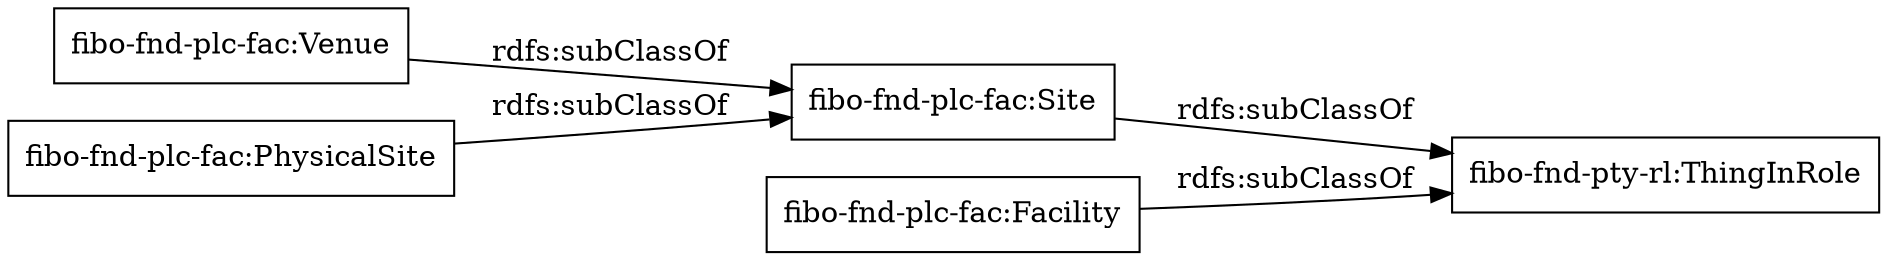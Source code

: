 digraph ar2dtool_diagram { 
rankdir=LR;
size="1000"
node [shape = rectangle, color="black"]; "fibo-fnd-plc-fac:Venue" "fibo-fnd-plc-fac:Site" "fibo-fnd-plc-fac:PhysicalSite" "fibo-fnd-plc-fac:Facility" ; /*classes style*/
	"fibo-fnd-plc-fac:Site" -> "fibo-fnd-pty-rl:ThingInRole" [ label = "rdfs:subClassOf" ];
	"fibo-fnd-plc-fac:Facility" -> "fibo-fnd-pty-rl:ThingInRole" [ label = "rdfs:subClassOf" ];
	"fibo-fnd-plc-fac:PhysicalSite" -> "fibo-fnd-plc-fac:Site" [ label = "rdfs:subClassOf" ];
	"fibo-fnd-plc-fac:Venue" -> "fibo-fnd-plc-fac:Site" [ label = "rdfs:subClassOf" ];

}
